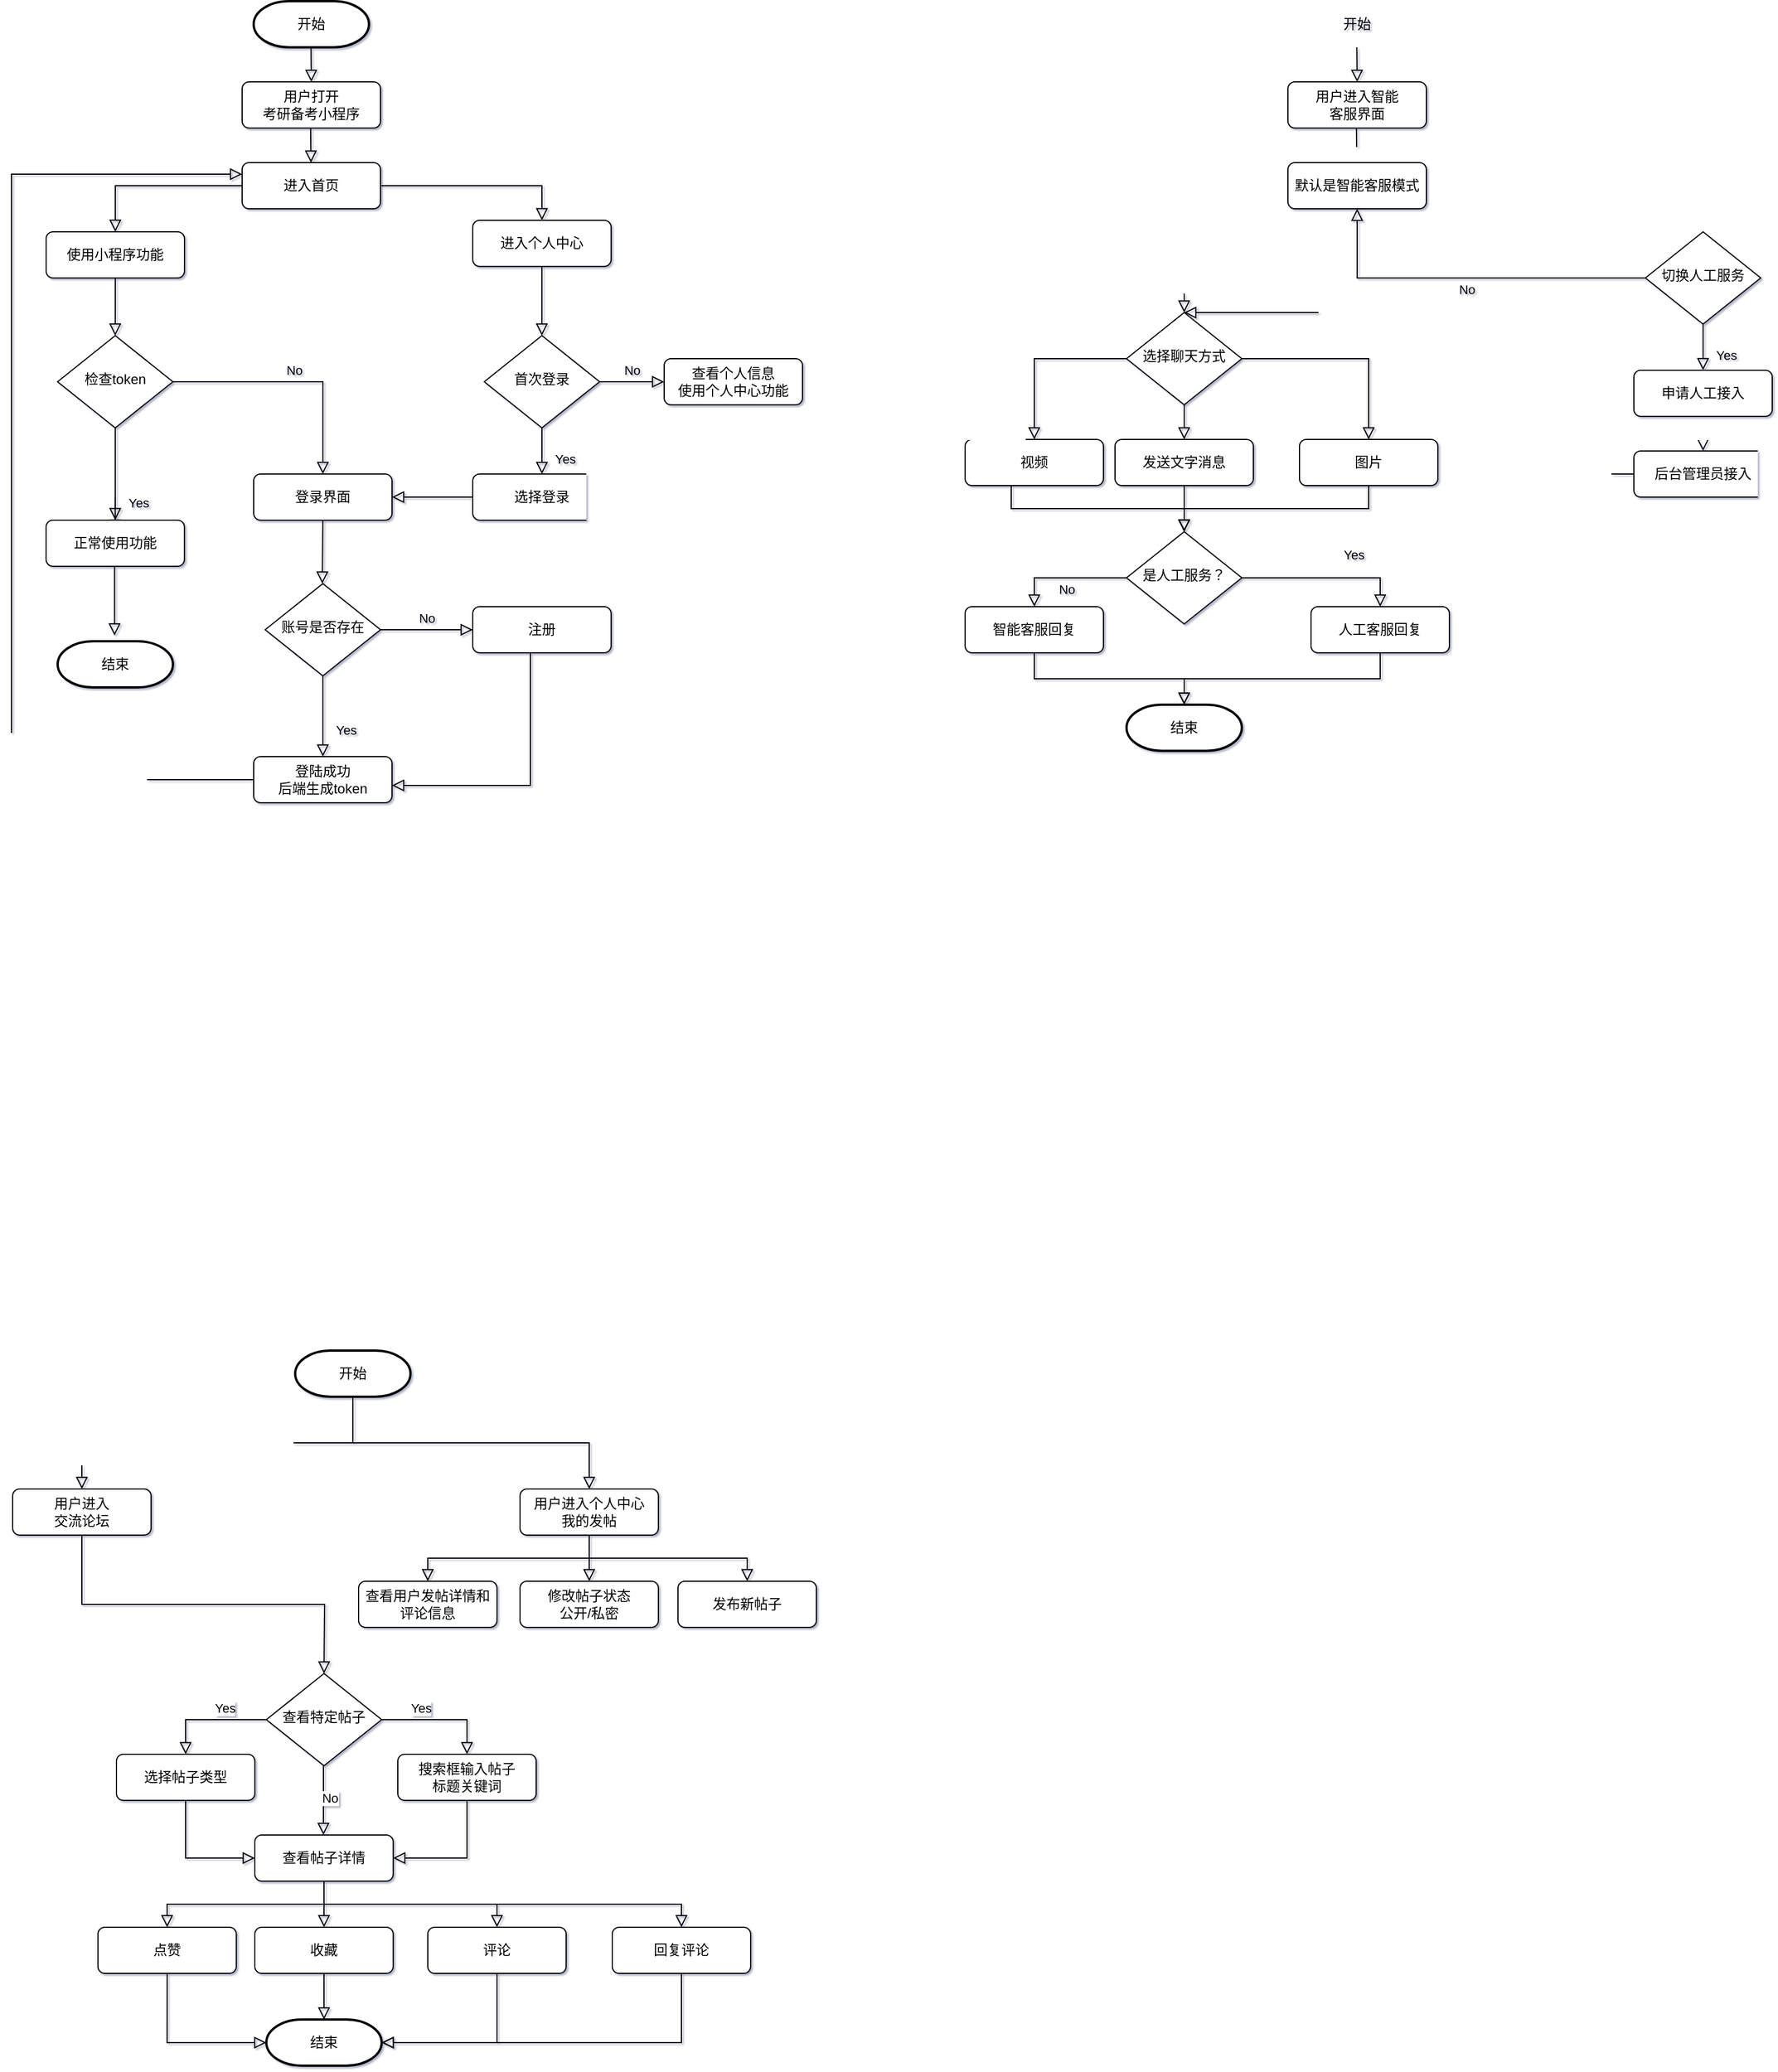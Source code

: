 <mxfile version="26.1.1">
  <diagram id="C5RBs43oDa-KdzZeNtuy" name="Page-1">
    <mxGraphModel dx="1434" dy="746" grid="1" gridSize="10" guides="1" tooltips="1" connect="1" arrows="1" fold="1" page="1" pageScale="1" pageWidth="827" pageHeight="1169" background="none" math="0" shadow="1">
      <root>
        <mxCell id="WIyWlLk6GJQsqaUBKTNV-0" />
        <mxCell id="WIyWlLk6GJQsqaUBKTNV-1" parent="WIyWlLk6GJQsqaUBKTNV-0" />
        <mxCell id="WIyWlLk6GJQsqaUBKTNV-2" value="" style="rounded=0;html=1;jettySize=auto;orthogonalLoop=1;fontSize=11;endArrow=block;endFill=0;endSize=8;strokeWidth=1;shadow=0;labelBackgroundColor=none;edgeStyle=orthogonalEdgeStyle;exitX=0.5;exitY=1;exitDx=0;exitDy=0;" parent="WIyWlLk6GJQsqaUBKTNV-1" source="4AQw_EIP_2b5Q0-50YWU-6" target="WIyWlLk6GJQsqaUBKTNV-6" edge="1">
          <mxGeometry relative="1" as="geometry">
            <mxPoint x="153.94" y="280" as="sourcePoint" />
            <Array as="points" />
          </mxGeometry>
        </mxCell>
        <mxCell id="WIyWlLk6GJQsqaUBKTNV-3" value="用户打开&lt;div&gt;考研&lt;span style=&quot;background-color: transparent; color: light-dark(rgb(0, 0, 0), rgb(255, 255, 255));&quot;&gt;备考小程序&lt;/span&gt;&lt;/div&gt;" style="rounded=1;whiteSpace=wrap;html=1;fontSize=12;glass=0;strokeWidth=1;shadow=0;" parent="WIyWlLk6GJQsqaUBKTNV-1" vertex="1">
          <mxGeometry x="264" y="100" width="120" height="40" as="geometry" />
        </mxCell>
        <mxCell id="WIyWlLk6GJQsqaUBKTNV-4" value="Yes" style="rounded=0;html=1;jettySize=auto;orthogonalLoop=1;fontSize=11;endArrow=block;endFill=0;endSize=8;strokeWidth=1;shadow=0;labelBackgroundColor=none;edgeStyle=orthogonalEdgeStyle;" parent="WIyWlLk6GJQsqaUBKTNV-1" source="4AQw_EIP_2b5Q0-50YWU-15" edge="1">
          <mxGeometry y="20" relative="1" as="geometry">
            <mxPoint as="offset" />
            <mxPoint x="153.94" y="490" as="targetPoint" />
          </mxGeometry>
        </mxCell>
        <mxCell id="WIyWlLk6GJQsqaUBKTNV-5" value="No" style="edgeStyle=orthogonalEdgeStyle;rounded=0;html=1;jettySize=auto;orthogonalLoop=1;fontSize=11;endArrow=block;endFill=0;endSize=8;strokeWidth=1;shadow=0;labelBackgroundColor=none;entryX=0.5;entryY=0;entryDx=0;entryDy=0;" parent="WIyWlLk6GJQsqaUBKTNV-1" source="WIyWlLk6GJQsqaUBKTNV-6" target="WIyWlLk6GJQsqaUBKTNV-7" edge="1">
          <mxGeometry y="10" relative="1" as="geometry">
            <mxPoint as="offset" />
            <mxPoint x="313.94" y="450" as="targetPoint" />
          </mxGeometry>
        </mxCell>
        <mxCell id="WIyWlLk6GJQsqaUBKTNV-6" value="检查token" style="rhombus;whiteSpace=wrap;html=1;shadow=0;fontFamily=Helvetica;fontSize=12;align=center;strokeWidth=1;spacing=6;spacingTop=-4;" parent="WIyWlLk6GJQsqaUBKTNV-1" vertex="1">
          <mxGeometry x="103.94" y="320" width="100" height="80" as="geometry" />
        </mxCell>
        <mxCell id="WIyWlLk6GJQsqaUBKTNV-7" value="登录界面" style="rounded=1;whiteSpace=wrap;html=1;fontSize=12;glass=0;strokeWidth=1;shadow=0;" parent="WIyWlLk6GJQsqaUBKTNV-1" vertex="1">
          <mxGeometry x="274" y="440" width="120" height="40" as="geometry" />
        </mxCell>
        <mxCell id="WIyWlLk6GJQsqaUBKTNV-8" value="Yes" style="rounded=0;html=1;jettySize=auto;orthogonalLoop=1;fontSize=11;endArrow=block;endFill=0;endSize=8;strokeWidth=1;shadow=0;labelBackgroundColor=none;edgeStyle=orthogonalEdgeStyle;" parent="WIyWlLk6GJQsqaUBKTNV-1" source="WIyWlLk6GJQsqaUBKTNV-10" target="WIyWlLk6GJQsqaUBKTNV-11" edge="1">
          <mxGeometry x="0.333" y="20" relative="1" as="geometry">
            <mxPoint as="offset" />
          </mxGeometry>
        </mxCell>
        <mxCell id="WIyWlLk6GJQsqaUBKTNV-9" value="No" style="edgeStyle=orthogonalEdgeStyle;rounded=0;html=1;jettySize=auto;orthogonalLoop=1;fontSize=11;endArrow=block;endFill=0;endSize=8;strokeWidth=1;shadow=0;labelBackgroundColor=none;entryX=0;entryY=0.5;entryDx=0;entryDy=0;" parent="WIyWlLk6GJQsqaUBKTNV-1" source="WIyWlLk6GJQsqaUBKTNV-10" target="WIyWlLk6GJQsqaUBKTNV-12" edge="1">
          <mxGeometry y="10" relative="1" as="geometry">
            <mxPoint as="offset" />
            <mxPoint x="533.94" y="725" as="targetPoint" />
          </mxGeometry>
        </mxCell>
        <mxCell id="WIyWlLk6GJQsqaUBKTNV-10" value="首次登录" style="rhombus;whiteSpace=wrap;html=1;shadow=0;fontFamily=Helvetica;fontSize=12;align=center;strokeWidth=1;spacing=6;spacingTop=-4;" parent="WIyWlLk6GJQsqaUBKTNV-1" vertex="1">
          <mxGeometry x="474" y="320" width="100" height="80" as="geometry" />
        </mxCell>
        <mxCell id="WIyWlLk6GJQsqaUBKTNV-11" value="选择登录" style="rounded=1;whiteSpace=wrap;html=1;fontSize=12;glass=0;strokeWidth=1;shadow=0;" parent="WIyWlLk6GJQsqaUBKTNV-1" vertex="1">
          <mxGeometry x="464" y="440" width="120" height="40" as="geometry" />
        </mxCell>
        <mxCell id="WIyWlLk6GJQsqaUBKTNV-12" value="查看个人信息&lt;div&gt;使用个人中心功能&lt;/div&gt;" style="rounded=1;whiteSpace=wrap;html=1;fontSize=12;glass=0;strokeWidth=1;shadow=0;" parent="WIyWlLk6GJQsqaUBKTNV-1" vertex="1">
          <mxGeometry x="630" y="340" width="120" height="40" as="geometry" />
        </mxCell>
        <mxCell id="4AQw_EIP_2b5Q0-50YWU-1" value="进入首页" style="rounded=1;whiteSpace=wrap;html=1;fontSize=12;glass=0;strokeWidth=1;shadow=0;" vertex="1" parent="WIyWlLk6GJQsqaUBKTNV-1">
          <mxGeometry x="264" y="170" width="120" height="40" as="geometry" />
        </mxCell>
        <mxCell id="4AQw_EIP_2b5Q0-50YWU-2" value="开始" style="strokeWidth=2;html=1;shape=mxgraph.flowchart.terminator;whiteSpace=wrap;" vertex="1" parent="WIyWlLk6GJQsqaUBKTNV-1">
          <mxGeometry x="274" y="30" width="100" height="40" as="geometry" />
        </mxCell>
        <mxCell id="4AQw_EIP_2b5Q0-50YWU-3" value="" style="rounded=0;html=1;jettySize=auto;orthogonalLoop=1;fontSize=11;endArrow=block;endFill=0;endSize=8;strokeWidth=1;shadow=0;labelBackgroundColor=none;edgeStyle=orthogonalEdgeStyle;" edge="1" parent="WIyWlLk6GJQsqaUBKTNV-1">
          <mxGeometry relative="1" as="geometry">
            <mxPoint x="323.41" y="140" as="sourcePoint" />
            <mxPoint x="323.7" y="170" as="targetPoint" />
          </mxGeometry>
        </mxCell>
        <mxCell id="4AQw_EIP_2b5Q0-50YWU-4" value="" style="rounded=0;html=1;jettySize=auto;orthogonalLoop=1;fontSize=11;endArrow=block;endFill=0;endSize=8;strokeWidth=1;shadow=0;labelBackgroundColor=none;edgeStyle=orthogonalEdgeStyle;entryX=0.5;entryY=0;entryDx=0;entryDy=0;" edge="1" parent="WIyWlLk6GJQsqaUBKTNV-1" target="WIyWlLk6GJQsqaUBKTNV-3">
          <mxGeometry relative="1" as="geometry">
            <mxPoint x="323.71" y="70" as="sourcePoint" />
            <mxPoint x="324" y="110" as="targetPoint" />
          </mxGeometry>
        </mxCell>
        <mxCell id="4AQw_EIP_2b5Q0-50YWU-6" value="使用&lt;span style=&quot;background-color: transparent; color: light-dark(rgb(0, 0, 0), rgb(255, 255, 255));&quot;&gt;小程序功能&lt;/span&gt;" style="rounded=1;whiteSpace=wrap;html=1;fontSize=12;glass=0;strokeWidth=1;shadow=0;" vertex="1" parent="WIyWlLk6GJQsqaUBKTNV-1">
          <mxGeometry x="94" y="230" width="120" height="40" as="geometry" />
        </mxCell>
        <mxCell id="4AQw_EIP_2b5Q0-50YWU-7" value="进入个人中心" style="rounded=1;whiteSpace=wrap;html=1;fontSize=12;glass=0;strokeWidth=1;shadow=0;" vertex="1" parent="WIyWlLk6GJQsqaUBKTNV-1">
          <mxGeometry x="464" y="220" width="120" height="40" as="geometry" />
        </mxCell>
        <mxCell id="4AQw_EIP_2b5Q0-50YWU-11" value="" style="rounded=0;html=1;jettySize=auto;orthogonalLoop=1;fontSize=11;endArrow=block;endFill=0;endSize=8;strokeWidth=1;shadow=0;labelBackgroundColor=none;edgeStyle=orthogonalEdgeStyle;exitX=0;exitY=0.5;exitDx=0;exitDy=0;" edge="1" parent="WIyWlLk6GJQsqaUBKTNV-1" source="4AQw_EIP_2b5Q0-50YWU-1" target="4AQw_EIP_2b5Q0-50YWU-6">
          <mxGeometry relative="1" as="geometry">
            <mxPoint x="323.5" y="220" as="sourcePoint" />
            <mxPoint x="323.79" y="260" as="targetPoint" />
          </mxGeometry>
        </mxCell>
        <mxCell id="4AQw_EIP_2b5Q0-50YWU-14" value="" style="rounded=0;html=1;jettySize=auto;orthogonalLoop=1;fontSize=11;endArrow=block;endFill=0;endSize=8;strokeWidth=1;shadow=0;labelBackgroundColor=none;edgeStyle=orthogonalEdgeStyle;exitX=1;exitY=0.5;exitDx=0;exitDy=0;entryX=0.5;entryY=0;entryDx=0;entryDy=0;" edge="1" parent="WIyWlLk6GJQsqaUBKTNV-1" source="4AQw_EIP_2b5Q0-50YWU-1" target="4AQw_EIP_2b5Q0-50YWU-7">
          <mxGeometry relative="1" as="geometry">
            <mxPoint x="624" y="230" as="sourcePoint" />
            <mxPoint x="534" y="330" as="targetPoint" />
          </mxGeometry>
        </mxCell>
        <mxCell id="4AQw_EIP_2b5Q0-50YWU-16" value="" style="rounded=0;html=1;jettySize=auto;orthogonalLoop=1;fontSize=11;endArrow=block;endFill=0;endSize=8;strokeWidth=1;shadow=0;labelBackgroundColor=none;edgeStyle=orthogonalEdgeStyle;exitX=0.5;exitY=1;exitDx=0;exitDy=0;" edge="1" parent="WIyWlLk6GJQsqaUBKTNV-1">
          <mxGeometry relative="1" as="geometry">
            <mxPoint x="523.94" y="260" as="sourcePoint" />
            <mxPoint x="523.94" y="320" as="targetPoint" />
          </mxGeometry>
        </mxCell>
        <mxCell id="4AQw_EIP_2b5Q0-50YWU-17" value="" style="rounded=0;html=1;jettySize=auto;orthogonalLoop=1;fontSize=11;endArrow=block;endFill=0;endSize=8;strokeWidth=1;shadow=0;labelBackgroundColor=none;edgeStyle=orthogonalEdgeStyle;" edge="1" parent="WIyWlLk6GJQsqaUBKTNV-1" source="WIyWlLk6GJQsqaUBKTNV-6" target="4AQw_EIP_2b5Q0-50YWU-15">
          <mxGeometry y="20" relative="1" as="geometry">
            <mxPoint as="offset" />
            <mxPoint x="153.94" y="420" as="sourcePoint" />
            <mxPoint x="153.94" y="490" as="targetPoint" />
          </mxGeometry>
        </mxCell>
        <mxCell id="4AQw_EIP_2b5Q0-50YWU-15" value="正常使用功能" style="rounded=1;whiteSpace=wrap;html=1;fontSize=12;glass=0;strokeWidth=1;shadow=0;" vertex="1" parent="WIyWlLk6GJQsqaUBKTNV-1">
          <mxGeometry x="93.94" y="480" width="120" height="40" as="geometry" />
        </mxCell>
        <mxCell id="4AQw_EIP_2b5Q0-50YWU-18" value="" style="rounded=0;html=1;jettySize=auto;orthogonalLoop=1;fontSize=11;endArrow=block;endFill=0;endSize=8;strokeWidth=1;shadow=0;labelBackgroundColor=none;edgeStyle=orthogonalEdgeStyle;exitX=0;exitY=0.5;exitDx=0;exitDy=0;" edge="1" parent="WIyWlLk6GJQsqaUBKTNV-1" source="WIyWlLk6GJQsqaUBKTNV-11" target="WIyWlLk6GJQsqaUBKTNV-7">
          <mxGeometry relative="1" as="geometry">
            <mxPoint x="463.44" y="530" as="sourcePoint" />
            <mxPoint x="603.94" y="560" as="targetPoint" />
            <Array as="points">
              <mxPoint x="414" y="460" />
              <mxPoint x="414" y="460" />
            </Array>
          </mxGeometry>
        </mxCell>
        <mxCell id="4AQw_EIP_2b5Q0-50YWU-19" value="Yes" style="rounded=0;html=1;jettySize=auto;orthogonalLoop=1;fontSize=11;endArrow=block;endFill=0;endSize=8;strokeWidth=1;shadow=0;labelBackgroundColor=none;edgeStyle=orthogonalEdgeStyle;" edge="1" parent="WIyWlLk6GJQsqaUBKTNV-1" source="4AQw_EIP_2b5Q0-50YWU-21" target="4AQw_EIP_2b5Q0-50YWU-22">
          <mxGeometry x="0.333" y="20" relative="1" as="geometry">
            <mxPoint as="offset" />
          </mxGeometry>
        </mxCell>
        <mxCell id="4AQw_EIP_2b5Q0-50YWU-20" value="No" style="edgeStyle=orthogonalEdgeStyle;rounded=0;html=1;jettySize=auto;orthogonalLoop=1;fontSize=11;endArrow=block;endFill=0;endSize=8;strokeWidth=1;shadow=0;labelBackgroundColor=none;entryX=0;entryY=0.5;entryDx=0;entryDy=0;" edge="1" parent="WIyWlLk6GJQsqaUBKTNV-1" source="4AQw_EIP_2b5Q0-50YWU-21" target="4AQw_EIP_2b5Q0-50YWU-23">
          <mxGeometry y="10" relative="1" as="geometry">
            <mxPoint as="offset" />
            <mxPoint x="404" y="920" as="targetPoint" />
          </mxGeometry>
        </mxCell>
        <mxCell id="4AQw_EIP_2b5Q0-50YWU-21" value="账号是否存在" style="rhombus;whiteSpace=wrap;html=1;shadow=0;fontFamily=Helvetica;fontSize=12;align=center;strokeWidth=1;spacing=6;spacingTop=-4;" vertex="1" parent="WIyWlLk6GJQsqaUBKTNV-1">
          <mxGeometry x="284" y="535" width="100" height="80" as="geometry" />
        </mxCell>
        <mxCell id="4AQw_EIP_2b5Q0-50YWU-22" value="登陆成功&lt;div&gt;后端生成token&lt;/div&gt;" style="rounded=1;whiteSpace=wrap;html=1;fontSize=12;glass=0;strokeWidth=1;shadow=0;" vertex="1" parent="WIyWlLk6GJQsqaUBKTNV-1">
          <mxGeometry x="274" y="685" width="120" height="40" as="geometry" />
        </mxCell>
        <mxCell id="4AQw_EIP_2b5Q0-50YWU-23" value="注册" style="rounded=1;whiteSpace=wrap;html=1;fontSize=12;glass=0;strokeWidth=1;shadow=0;" vertex="1" parent="WIyWlLk6GJQsqaUBKTNV-1">
          <mxGeometry x="464" y="555" width="120" height="40" as="geometry" />
        </mxCell>
        <mxCell id="4AQw_EIP_2b5Q0-50YWU-24" value="" style="rounded=0;html=1;jettySize=auto;orthogonalLoop=1;fontSize=11;endArrow=block;endFill=0;endSize=8;strokeWidth=1;shadow=0;labelBackgroundColor=none;edgeStyle=orthogonalEdgeStyle;exitX=0.5;exitY=1;exitDx=0;exitDy=0;" edge="1" parent="WIyWlLk6GJQsqaUBKTNV-1" source="WIyWlLk6GJQsqaUBKTNV-7">
          <mxGeometry relative="1" as="geometry">
            <mxPoint x="334" y="490" as="sourcePoint" />
            <mxPoint x="333.5" y="535" as="targetPoint" />
          </mxGeometry>
        </mxCell>
        <mxCell id="4AQw_EIP_2b5Q0-50YWU-25" value="" style="rounded=0;html=1;jettySize=auto;orthogonalLoop=1;fontSize=11;endArrow=block;endFill=0;endSize=8;strokeWidth=1;shadow=0;labelBackgroundColor=none;edgeStyle=orthogonalEdgeStyle;exitX=0;exitY=0.5;exitDx=0;exitDy=0;entryX=0;entryY=0.25;entryDx=0;entryDy=0;" edge="1" parent="WIyWlLk6GJQsqaUBKTNV-1" source="4AQw_EIP_2b5Q0-50YWU-22" target="4AQw_EIP_2b5Q0-50YWU-1">
          <mxGeometry relative="1" as="geometry">
            <mxPoint x="323.5" y="685" as="sourcePoint" />
            <mxPoint x="104" y="360" as="targetPoint" />
            <Array as="points">
              <mxPoint x="64" y="705" />
              <mxPoint x="64" y="180" />
            </Array>
          </mxGeometry>
        </mxCell>
        <mxCell id="4AQw_EIP_2b5Q0-50YWU-26" value="结束" style="strokeWidth=2;html=1;shape=mxgraph.flowchart.terminator;whiteSpace=wrap;" vertex="1" parent="WIyWlLk6GJQsqaUBKTNV-1">
          <mxGeometry x="104" y="585" width="100" height="40" as="geometry" />
        </mxCell>
        <mxCell id="4AQw_EIP_2b5Q0-50YWU-27" value="" style="rounded=0;html=1;jettySize=auto;orthogonalLoop=1;fontSize=11;endArrow=block;endFill=0;endSize=8;strokeWidth=1;shadow=0;labelBackgroundColor=none;edgeStyle=orthogonalEdgeStyle;exitX=0.5;exitY=1;exitDx=0;exitDy=0;" edge="1" parent="WIyWlLk6GJQsqaUBKTNV-1">
          <mxGeometry relative="1" as="geometry">
            <mxPoint x="153.35" y="520" as="sourcePoint" />
            <mxPoint x="153.35" y="580" as="targetPoint" />
          </mxGeometry>
        </mxCell>
        <mxCell id="4AQw_EIP_2b5Q0-50YWU-28" value="" style="rounded=0;html=1;jettySize=auto;orthogonalLoop=1;fontSize=11;endArrow=block;endFill=0;endSize=8;strokeWidth=1;shadow=0;labelBackgroundColor=none;edgeStyle=orthogonalEdgeStyle;entryX=1;entryY=0.75;entryDx=0;entryDy=0;exitX=0.5;exitY=1;exitDx=0;exitDy=0;" edge="1" parent="WIyWlLk6GJQsqaUBKTNV-1" source="4AQw_EIP_2b5Q0-50YWU-23">
          <mxGeometry relative="1" as="geometry">
            <mxPoint x="514" y="600" as="sourcePoint" />
            <mxPoint x="394" y="710" as="targetPoint" />
            <Array as="points">
              <mxPoint x="514" y="710" />
            </Array>
          </mxGeometry>
        </mxCell>
        <mxCell id="4AQw_EIP_2b5Q0-50YWU-36" value="用户进入&lt;div&gt;交流论坛&lt;/div&gt;" style="rounded=1;whiteSpace=wrap;html=1;fontSize=12;glass=0;strokeWidth=1;shadow=0;" vertex="1" parent="WIyWlLk6GJQsqaUBKTNV-1">
          <mxGeometry x="65" y="1320" width="120" height="40" as="geometry" />
        </mxCell>
        <mxCell id="4AQw_EIP_2b5Q0-50YWU-46" value="" style="rounded=0;html=1;jettySize=auto;orthogonalLoop=1;fontSize=11;endArrow=block;endFill=0;endSize=8;strokeWidth=1;shadow=0;labelBackgroundColor=none;edgeStyle=orthogonalEdgeStyle;exitX=0.5;exitY=1;exitDx=0;exitDy=0;exitPerimeter=0;entryX=0.5;entryY=0;entryDx=0;entryDy=0;" edge="1" parent="WIyWlLk6GJQsqaUBKTNV-1" source="4AQw_EIP_2b5Q0-50YWU-66" target="4AQw_EIP_2b5Q0-50YWU-90">
          <mxGeometry relative="1" as="geometry">
            <mxPoint x="322.41" y="1350" as="sourcePoint" />
            <mxPoint x="495" y="1350" as="targetPoint" />
            <Array as="points">
              <mxPoint x="565" y="1280" />
            </Array>
          </mxGeometry>
        </mxCell>
        <mxCell id="4AQw_EIP_2b5Q0-50YWU-47" value="" style="rounded=0;html=1;jettySize=auto;orthogonalLoop=1;fontSize=11;endArrow=block;endFill=0;endSize=8;strokeWidth=1;shadow=0;labelBackgroundColor=none;edgeStyle=orthogonalEdgeStyle;entryX=0.5;entryY=0;entryDx=0;entryDy=0;" edge="1" parent="WIyWlLk6GJQsqaUBKTNV-1" target="4AQw_EIP_2b5Q0-50YWU-36">
          <mxGeometry relative="1" as="geometry">
            <mxPoint x="360" y="1240" as="sourcePoint" />
            <mxPoint x="323" y="1320" as="targetPoint" />
            <Array as="points">
              <mxPoint x="360" y="1280" />
              <mxPoint x="125" y="1280" />
            </Array>
          </mxGeometry>
        </mxCell>
        <mxCell id="4AQw_EIP_2b5Q0-50YWU-48" value="选择帖子类型" style="rounded=1;whiteSpace=wrap;html=1;fontSize=12;glass=0;strokeWidth=1;shadow=0;" vertex="1" parent="WIyWlLk6GJQsqaUBKTNV-1">
          <mxGeometry x="155" y="1550" width="120" height="40" as="geometry" />
        </mxCell>
        <mxCell id="4AQw_EIP_2b5Q0-50YWU-49" value="搜索框输入帖子&lt;div&gt;标题关键词&lt;/div&gt;" style="rounded=1;whiteSpace=wrap;html=1;fontSize=12;glass=0;strokeWidth=1;shadow=0;" vertex="1" parent="WIyWlLk6GJQsqaUBKTNV-1">
          <mxGeometry x="399" y="1550" width="120" height="40" as="geometry" />
        </mxCell>
        <mxCell id="4AQw_EIP_2b5Q0-50YWU-51" value="" style="rounded=0;html=1;jettySize=auto;orthogonalLoop=1;fontSize=11;endArrow=block;endFill=0;endSize=8;strokeWidth=1;shadow=0;labelBackgroundColor=none;edgeStyle=orthogonalEdgeStyle;entryX=0.5;entryY=0;entryDx=0;entryDy=0;exitX=1;exitY=0.5;exitDx=0;exitDy=0;" edge="1" parent="WIyWlLk6GJQsqaUBKTNV-1" source="4AQw_EIP_2b5Q0-50YWU-109" target="4AQw_EIP_2b5Q0-50YWU-49">
          <mxGeometry relative="1" as="geometry">
            <mxPoint x="385" y="1490" as="sourcePoint" />
            <mxPoint x="743" y="1620" as="targetPoint" />
          </mxGeometry>
        </mxCell>
        <mxCell id="4AQw_EIP_2b5Q0-50YWU-113" value="Yes" style="edgeLabel;html=1;align=center;verticalAlign=middle;resizable=0;points=[];" vertex="1" connectable="0" parent="4AQw_EIP_2b5Q0-50YWU-51">
          <mxGeometry x="-0.269" relative="1" as="geometry">
            <mxPoint x="-4" y="-10" as="offset" />
          </mxGeometry>
        </mxCell>
        <mxCell id="4AQw_EIP_2b5Q0-50YWU-60" value="查看帖子详情" style="rounded=1;whiteSpace=wrap;html=1;fontSize=12;glass=0;strokeWidth=1;shadow=0;" vertex="1" parent="WIyWlLk6GJQsqaUBKTNV-1">
          <mxGeometry x="275" y="1620" width="120" height="40" as="geometry" />
        </mxCell>
        <mxCell id="4AQw_EIP_2b5Q0-50YWU-63" value="结束" style="strokeWidth=2;html=1;shape=mxgraph.flowchart.terminator;whiteSpace=wrap;" vertex="1" parent="WIyWlLk6GJQsqaUBKTNV-1">
          <mxGeometry x="285" y="1780" width="100" height="40" as="geometry" />
        </mxCell>
        <mxCell id="4AQw_EIP_2b5Q0-50YWU-66" value="开始" style="strokeWidth=2;html=1;shape=mxgraph.flowchart.terminator;whiteSpace=wrap;" vertex="1" parent="WIyWlLk6GJQsqaUBKTNV-1">
          <mxGeometry x="310" y="1200" width="100" height="40" as="geometry" />
        </mxCell>
        <mxCell id="4AQw_EIP_2b5Q0-50YWU-70" value="评论" style="rounded=1;whiteSpace=wrap;html=1;fontSize=12;glass=0;strokeWidth=1;shadow=0;" vertex="1" parent="WIyWlLk6GJQsqaUBKTNV-1">
          <mxGeometry x="425" y="1700" width="120" height="40" as="geometry" />
        </mxCell>
        <mxCell id="4AQw_EIP_2b5Q0-50YWU-71" value="点赞" style="rounded=1;whiteSpace=wrap;html=1;fontSize=12;glass=0;strokeWidth=1;shadow=0;" vertex="1" parent="WIyWlLk6GJQsqaUBKTNV-1">
          <mxGeometry x="138.94" y="1700" width="120" height="40" as="geometry" />
        </mxCell>
        <mxCell id="4AQw_EIP_2b5Q0-50YWU-72" value="收藏" style="rounded=1;whiteSpace=wrap;html=1;fontSize=12;glass=0;strokeWidth=1;shadow=0;" vertex="1" parent="WIyWlLk6GJQsqaUBKTNV-1">
          <mxGeometry x="275" y="1700" width="120" height="40" as="geometry" />
        </mxCell>
        <mxCell id="4AQw_EIP_2b5Q0-50YWU-83" value="" style="rounded=0;html=1;jettySize=auto;orthogonalLoop=1;fontSize=11;endArrow=block;endFill=0;endSize=8;strokeWidth=1;shadow=0;labelBackgroundColor=none;edgeStyle=orthogonalEdgeStyle;" edge="1" parent="WIyWlLk6GJQsqaUBKTNV-1" target="4AQw_EIP_2b5Q0-50YWU-60">
          <mxGeometry relative="1" as="geometry">
            <mxPoint x="334.5" y="1560" as="sourcePoint" />
            <mxPoint x="334.79" y="1590" as="targetPoint" />
          </mxGeometry>
        </mxCell>
        <mxCell id="4AQw_EIP_2b5Q0-50YWU-114" value="No" style="edgeLabel;html=1;align=center;verticalAlign=middle;resizable=0;points=[];" vertex="1" connectable="0" parent="4AQw_EIP_2b5Q0-50YWU-83">
          <mxGeometry x="-0.067" y="5" relative="1" as="geometry">
            <mxPoint as="offset" />
          </mxGeometry>
        </mxCell>
        <mxCell id="4AQw_EIP_2b5Q0-50YWU-84" value="" style="rounded=0;html=1;jettySize=auto;orthogonalLoop=1;fontSize=11;endArrow=block;endFill=0;endSize=8;strokeWidth=1;shadow=0;labelBackgroundColor=none;edgeStyle=orthogonalEdgeStyle;entryX=0.5;entryY=0;entryDx=0;entryDy=0;exitX=0.5;exitY=1;exitDx=0;exitDy=0;" edge="1" parent="WIyWlLk6GJQsqaUBKTNV-1" source="4AQw_EIP_2b5Q0-50YWU-60" target="4AQw_EIP_2b5Q0-50YWU-71">
          <mxGeometry relative="1" as="geometry">
            <mxPoint x="332.5" y="1730" as="sourcePoint" />
            <mxPoint x="332.79" y="1760" as="targetPoint" />
          </mxGeometry>
        </mxCell>
        <mxCell id="4AQw_EIP_2b5Q0-50YWU-85" value="" style="rounded=0;html=1;jettySize=auto;orthogonalLoop=1;fontSize=11;endArrow=block;endFill=0;endSize=8;strokeWidth=1;shadow=0;labelBackgroundColor=none;edgeStyle=orthogonalEdgeStyle;exitX=0.5;exitY=1;exitDx=0;exitDy=0;" edge="1" parent="WIyWlLk6GJQsqaUBKTNV-1" source="4AQw_EIP_2b5Q0-50YWU-60" target="4AQw_EIP_2b5Q0-50YWU-72">
          <mxGeometry relative="1" as="geometry">
            <mxPoint x="332.5" y="1730" as="sourcePoint" />
            <mxPoint x="332.79" y="1760" as="targetPoint" />
          </mxGeometry>
        </mxCell>
        <mxCell id="4AQw_EIP_2b5Q0-50YWU-86" value="" style="rounded=0;html=1;jettySize=auto;orthogonalLoop=1;fontSize=11;endArrow=block;endFill=0;endSize=8;strokeWidth=1;shadow=0;labelBackgroundColor=none;edgeStyle=orthogonalEdgeStyle;entryX=0.5;entryY=0;entryDx=0;entryDy=0;exitX=0.5;exitY=1;exitDx=0;exitDy=0;" edge="1" parent="WIyWlLk6GJQsqaUBKTNV-1" source="4AQw_EIP_2b5Q0-50YWU-60" target="4AQw_EIP_2b5Q0-50YWU-70">
          <mxGeometry relative="1" as="geometry">
            <mxPoint x="332.5" y="1730" as="sourcePoint" />
            <mxPoint x="332.79" y="1760" as="targetPoint" />
          </mxGeometry>
        </mxCell>
        <mxCell id="4AQw_EIP_2b5Q0-50YWU-87" value="" style="rounded=0;html=1;jettySize=auto;orthogonalLoop=1;fontSize=11;endArrow=block;endFill=0;endSize=8;strokeWidth=1;shadow=0;labelBackgroundColor=none;edgeStyle=orthogonalEdgeStyle;exitX=0.5;exitY=1;exitDx=0;exitDy=0;" edge="1" parent="WIyWlLk6GJQsqaUBKTNV-1" source="4AQw_EIP_2b5Q0-50YWU-72" target="4AQw_EIP_2b5Q0-50YWU-63">
          <mxGeometry relative="1" as="geometry">
            <mxPoint x="335.5" y="1810" as="sourcePoint" />
            <mxPoint x="335.79" y="1840" as="targetPoint" />
          </mxGeometry>
        </mxCell>
        <mxCell id="4AQw_EIP_2b5Q0-50YWU-88" value="" style="rounded=0;html=1;jettySize=auto;orthogonalLoop=1;fontSize=11;endArrow=block;endFill=0;endSize=8;strokeWidth=1;shadow=0;labelBackgroundColor=none;edgeStyle=orthogonalEdgeStyle;entryX=1;entryY=0.5;entryDx=0;entryDy=0;entryPerimeter=0;exitX=0.5;exitY=1;exitDx=0;exitDy=0;" edge="1" parent="WIyWlLk6GJQsqaUBKTNV-1" source="4AQw_EIP_2b5Q0-50YWU-70" target="4AQw_EIP_2b5Q0-50YWU-63">
          <mxGeometry relative="1" as="geometry">
            <mxPoint x="442.71" y="1400" as="sourcePoint" />
            <mxPoint x="443" y="1430" as="targetPoint" />
          </mxGeometry>
        </mxCell>
        <mxCell id="4AQw_EIP_2b5Q0-50YWU-89" value="" style="rounded=0;html=1;jettySize=auto;orthogonalLoop=1;fontSize=11;endArrow=block;endFill=0;endSize=8;strokeWidth=1;shadow=0;labelBackgroundColor=none;edgeStyle=orthogonalEdgeStyle;entryX=0;entryY=0.5;entryDx=0;entryDy=0;entryPerimeter=0;exitX=0.5;exitY=1;exitDx=0;exitDy=0;" edge="1" parent="WIyWlLk6GJQsqaUBKTNV-1" source="4AQw_EIP_2b5Q0-50YWU-71" target="4AQw_EIP_2b5Q0-50YWU-63">
          <mxGeometry relative="1" as="geometry">
            <mxPoint x="154.5" y="1810" as="sourcePoint" />
            <mxPoint x="154.79" y="1840" as="targetPoint" />
            <Array as="points">
              <mxPoint x="199" y="1800" />
            </Array>
          </mxGeometry>
        </mxCell>
        <mxCell id="4AQw_EIP_2b5Q0-50YWU-90" value="用户进入&lt;span style=&quot;background-color: transparent; color: light-dark(rgb(0, 0, 0), rgb(255, 255, 255));&quot;&gt;个人中心&lt;/span&gt;&lt;div&gt;&lt;span style=&quot;background-color: transparent; color: light-dark(rgb(0, 0, 0), rgb(255, 255, 255));&quot;&gt;我的发帖&lt;/span&gt;&lt;/div&gt;" style="rounded=1;whiteSpace=wrap;html=1;fontSize=12;glass=0;strokeWidth=1;shadow=0;" vertex="1" parent="WIyWlLk6GJQsqaUBKTNV-1">
          <mxGeometry x="505" y="1320" width="120" height="40" as="geometry" />
        </mxCell>
        <mxCell id="4AQw_EIP_2b5Q0-50YWU-91" value="修改帖子状态&lt;div&gt;公开/私密&lt;/div&gt;" style="rounded=1;whiteSpace=wrap;html=1;fontSize=12;glass=0;strokeWidth=1;shadow=0;" vertex="1" parent="WIyWlLk6GJQsqaUBKTNV-1">
          <mxGeometry x="505" y="1400" width="120" height="40" as="geometry" />
        </mxCell>
        <mxCell id="4AQw_EIP_2b5Q0-50YWU-92" value="查看用户发帖详情和评论信息" style="rounded=1;whiteSpace=wrap;html=1;fontSize=12;glass=0;strokeWidth=1;shadow=0;" vertex="1" parent="WIyWlLk6GJQsqaUBKTNV-1">
          <mxGeometry x="365" y="1400" width="120" height="40" as="geometry" />
        </mxCell>
        <mxCell id="4AQw_EIP_2b5Q0-50YWU-94" value="" style="rounded=0;html=1;jettySize=auto;orthogonalLoop=1;fontSize=11;endArrow=block;endFill=0;endSize=8;strokeWidth=1;shadow=0;labelBackgroundColor=none;edgeStyle=orthogonalEdgeStyle;exitX=0.5;exitY=1;exitDx=0;exitDy=0;" edge="1" parent="WIyWlLk6GJQsqaUBKTNV-1" source="4AQw_EIP_2b5Q0-50YWU-90" target="4AQw_EIP_2b5Q0-50YWU-92">
          <mxGeometry relative="1" as="geometry">
            <mxPoint x="662.5" y="1435" as="sourcePoint" />
            <mxPoint x="662.79" y="1475" as="targetPoint" />
          </mxGeometry>
        </mxCell>
        <mxCell id="4AQw_EIP_2b5Q0-50YWU-95" value="" style="rounded=0;html=1;jettySize=auto;orthogonalLoop=1;fontSize=11;endArrow=block;endFill=0;endSize=8;strokeWidth=1;shadow=0;labelBackgroundColor=none;edgeStyle=orthogonalEdgeStyle;entryX=0.5;entryY=0;entryDx=0;entryDy=0;exitX=0.5;exitY=1;exitDx=0;exitDy=0;" edge="1" parent="WIyWlLk6GJQsqaUBKTNV-1" source="4AQw_EIP_2b5Q0-50YWU-90" target="4AQw_EIP_2b5Q0-50YWU-93">
          <mxGeometry relative="1" as="geometry">
            <mxPoint x="495" y="1380" as="sourcePoint" />
            <mxPoint x="873" y="1545" as="targetPoint" />
            <Array as="points">
              <mxPoint x="565" y="1380" />
              <mxPoint x="702" y="1380" />
            </Array>
          </mxGeometry>
        </mxCell>
        <mxCell id="4AQw_EIP_2b5Q0-50YWU-93" value="发布新帖子" style="rounded=1;whiteSpace=wrap;html=1;fontSize=12;glass=0;strokeWidth=1;shadow=0;" vertex="1" parent="WIyWlLk6GJQsqaUBKTNV-1">
          <mxGeometry x="642" y="1400" width="120" height="40" as="geometry" />
        </mxCell>
        <mxCell id="4AQw_EIP_2b5Q0-50YWU-105" value="" style="rounded=0;html=1;jettySize=auto;orthogonalLoop=1;fontSize=11;endArrow=block;endFill=0;endSize=8;strokeWidth=1;shadow=0;labelBackgroundColor=none;edgeStyle=orthogonalEdgeStyle;entryX=0.5;entryY=0;entryDx=0;entryDy=0;exitX=0.5;exitY=1;exitDx=0;exitDy=0;" edge="1" parent="WIyWlLk6GJQsqaUBKTNV-1" source="4AQw_EIP_2b5Q0-50YWU-90" target="4AQw_EIP_2b5Q0-50YWU-91">
          <mxGeometry relative="1" as="geometry">
            <mxPoint x="565" y="1370" as="sourcePoint" />
            <mxPoint x="565.29" y="1400" as="targetPoint" />
          </mxGeometry>
        </mxCell>
        <mxCell id="4AQw_EIP_2b5Q0-50YWU-109" value="查看特定帖子" style="rhombus;whiteSpace=wrap;html=1;shadow=0;fontFamily=Helvetica;fontSize=12;align=center;strokeWidth=1;spacing=6;spacingTop=-4;" vertex="1" parent="WIyWlLk6GJQsqaUBKTNV-1">
          <mxGeometry x="285" y="1480" width="100" height="80" as="geometry" />
        </mxCell>
        <mxCell id="4AQw_EIP_2b5Q0-50YWU-110" value="" style="rounded=0;html=1;jettySize=auto;orthogonalLoop=1;fontSize=11;endArrow=block;endFill=0;endSize=8;strokeWidth=1;shadow=0;labelBackgroundColor=none;edgeStyle=orthogonalEdgeStyle;entryX=0.5;entryY=0;entryDx=0;entryDy=0;exitX=0;exitY=0.5;exitDx=0;exitDy=0;" edge="1" parent="WIyWlLk6GJQsqaUBKTNV-1" source="4AQw_EIP_2b5Q0-50YWU-109" target="4AQw_EIP_2b5Q0-50YWU-48">
          <mxGeometry relative="1" as="geometry">
            <mxPoint x="135" y="1510" as="sourcePoint" />
            <mxPoint x="219" y="1550" as="targetPoint" />
            <Array as="points">
              <mxPoint x="215" y="1520" />
            </Array>
          </mxGeometry>
        </mxCell>
        <mxCell id="4AQw_EIP_2b5Q0-50YWU-112" value="Yes" style="edgeLabel;html=1;align=center;verticalAlign=middle;resizable=0;points=[];" vertex="1" connectable="0" parent="4AQw_EIP_2b5Q0-50YWU-110">
          <mxGeometry x="-0.22" y="2" relative="1" as="geometry">
            <mxPoint x="3" y="-12" as="offset" />
          </mxGeometry>
        </mxCell>
        <mxCell id="4AQw_EIP_2b5Q0-50YWU-111" value="" style="rounded=0;html=1;jettySize=auto;orthogonalLoop=1;fontSize=11;endArrow=block;endFill=0;endSize=8;strokeWidth=1;shadow=0;labelBackgroundColor=none;edgeStyle=orthogonalEdgeStyle;exitX=0.5;exitY=1;exitDx=0;exitDy=0;" edge="1" parent="WIyWlLk6GJQsqaUBKTNV-1" source="4AQw_EIP_2b5Q0-50YWU-36">
          <mxGeometry relative="1" as="geometry">
            <mxPoint x="335" y="1500" as="sourcePoint" />
            <mxPoint x="335" y="1480" as="targetPoint" />
          </mxGeometry>
        </mxCell>
        <mxCell id="4AQw_EIP_2b5Q0-50YWU-116" value="" style="rounded=0;html=1;jettySize=auto;orthogonalLoop=1;fontSize=11;endArrow=block;endFill=0;endSize=8;strokeWidth=1;shadow=0;labelBackgroundColor=none;edgeStyle=orthogonalEdgeStyle;entryX=1;entryY=0.5;entryDx=0;entryDy=0;exitX=0.5;exitY=1;exitDx=0;exitDy=0;" edge="1" parent="WIyWlLk6GJQsqaUBKTNV-1" source="4AQw_EIP_2b5Q0-50YWU-49" target="4AQw_EIP_2b5Q0-50YWU-60">
          <mxGeometry relative="1" as="geometry">
            <mxPoint x="415" y="1550" as="sourcePoint" />
            <mxPoint x="499" y="1590" as="targetPoint" />
          </mxGeometry>
        </mxCell>
        <mxCell id="4AQw_EIP_2b5Q0-50YWU-117" value="" style="rounded=0;html=1;jettySize=auto;orthogonalLoop=1;fontSize=11;endArrow=block;endFill=0;endSize=8;strokeWidth=1;shadow=0;labelBackgroundColor=none;edgeStyle=orthogonalEdgeStyle;entryX=0;entryY=0.5;entryDx=0;entryDy=0;exitX=0.5;exitY=1;exitDx=0;exitDy=0;" edge="1" parent="WIyWlLk6GJQsqaUBKTNV-1" source="4AQw_EIP_2b5Q0-50YWU-48" target="4AQw_EIP_2b5Q0-50YWU-60">
          <mxGeometry relative="1" as="geometry">
            <mxPoint x="425" y="1560" as="sourcePoint" />
            <mxPoint x="509" y="1600" as="targetPoint" />
          </mxGeometry>
        </mxCell>
        <mxCell id="4AQw_EIP_2b5Q0-50YWU-118" value="回复评论" style="rounded=1;whiteSpace=wrap;html=1;fontSize=12;glass=0;strokeWidth=1;shadow=0;" vertex="1" parent="WIyWlLk6GJQsqaUBKTNV-1">
          <mxGeometry x="585" y="1700" width="120" height="40" as="geometry" />
        </mxCell>
        <mxCell id="4AQw_EIP_2b5Q0-50YWU-119" value="" style="rounded=0;html=1;jettySize=auto;orthogonalLoop=1;fontSize=11;endArrow=block;endFill=0;endSize=8;strokeWidth=1;shadow=0;labelBackgroundColor=none;edgeStyle=orthogonalEdgeStyle;entryX=0.5;entryY=0;entryDx=0;entryDy=0;" edge="1" parent="WIyWlLk6GJQsqaUBKTNV-1" target="4AQw_EIP_2b5Q0-50YWU-118">
          <mxGeometry relative="1" as="geometry">
            <mxPoint x="335" y="1661" as="sourcePoint" />
            <mxPoint x="492.79" y="1760" as="targetPoint" />
            <Array as="points">
              <mxPoint x="335" y="1680" />
              <mxPoint x="645" y="1680" />
            </Array>
          </mxGeometry>
        </mxCell>
        <mxCell id="4AQw_EIP_2b5Q0-50YWU-120" value="" style="rounded=0;html=1;jettySize=auto;orthogonalLoop=1;fontSize=11;endArrow=block;endFill=0;endSize=8;strokeWidth=1;shadow=0;labelBackgroundColor=none;edgeStyle=orthogonalEdgeStyle;exitX=0.5;exitY=1;exitDx=0;exitDy=0;" edge="1" parent="WIyWlLk6GJQsqaUBKTNV-1" source="4AQw_EIP_2b5Q0-50YWU-118">
          <mxGeometry relative="1" as="geometry">
            <mxPoint x="602.71" y="1400" as="sourcePoint" />
            <mxPoint x="385" y="1800" as="targetPoint" />
            <Array as="points">
              <mxPoint x="645" y="1800" />
            </Array>
          </mxGeometry>
        </mxCell>
        <mxCell id="4AQw_EIP_2b5Q0-50YWU-123" value="" style="rounded=0;html=1;jettySize=auto;orthogonalLoop=1;fontSize=11;endArrow=block;endFill=0;endSize=8;strokeWidth=1;shadow=0;labelBackgroundColor=none;edgeStyle=orthogonalEdgeStyle;exitX=0.5;exitY=1;exitDx=0;exitDy=0;entryX=0.5;entryY=0;entryDx=0;entryDy=0;" edge="1" parent="WIyWlLk6GJQsqaUBKTNV-1" source="4AQw_EIP_2b5Q0-50YWU-138" target="4AQw_EIP_2b5Q0-50YWU-168">
          <mxGeometry relative="1" as="geometry">
            <mxPoint x="1040.94" y="350" as="sourcePoint" />
            <Array as="points" />
            <mxPoint x="1040.9" y="390.032" as="targetPoint" />
          </mxGeometry>
        </mxCell>
        <mxCell id="4AQw_EIP_2b5Q0-50YWU-124" value="用户进入智能&lt;div&gt;客服界面&lt;/div&gt;" style="rounded=1;whiteSpace=wrap;html=1;fontSize=12;glass=0;strokeWidth=1;shadow=0;" vertex="1" parent="WIyWlLk6GJQsqaUBKTNV-1">
          <mxGeometry x="1171" y="100" width="120" height="40" as="geometry" />
        </mxCell>
        <mxCell id="4AQw_EIP_2b5Q0-50YWU-126" value="" style="edgeStyle=orthogonalEdgeStyle;rounded=0;html=1;jettySize=auto;orthogonalLoop=1;fontSize=11;endArrow=block;endFill=0;endSize=8;strokeWidth=1;shadow=0;labelBackgroundColor=none;exitX=1;exitY=0.5;exitDx=0;exitDy=0;" edge="1" parent="WIyWlLk6GJQsqaUBKTNV-1" source="4AQw_EIP_2b5Q0-50YWU-157" target="4AQw_EIP_2b5Q0-50YWU-128">
          <mxGeometry y="10" relative="1" as="geometry">
            <mxPoint as="offset" />
            <mxPoint x="1241" y="410" as="targetPoint" />
            <mxPoint x="1090.94" y="430" as="sourcePoint" />
          </mxGeometry>
        </mxCell>
        <mxCell id="4AQw_EIP_2b5Q0-50YWU-128" value="图片" style="rounded=1;whiteSpace=wrap;html=1;fontSize=12;glass=0;strokeWidth=1;shadow=0;" vertex="1" parent="WIyWlLk6GJQsqaUBKTNV-1">
          <mxGeometry x="1181" y="410" width="120" height="40" as="geometry" />
        </mxCell>
        <mxCell id="4AQw_EIP_2b5Q0-50YWU-129" value="Yes" style="rounded=0;html=1;jettySize=auto;orthogonalLoop=1;fontSize=11;endArrow=block;endFill=0;endSize=8;strokeWidth=1;shadow=0;labelBackgroundColor=none;edgeStyle=orthogonalEdgeStyle;" edge="1" parent="WIyWlLk6GJQsqaUBKTNV-1" source="4AQw_EIP_2b5Q0-50YWU-131" target="4AQw_EIP_2b5Q0-50YWU-132">
          <mxGeometry x="0.333" y="20" relative="1" as="geometry">
            <mxPoint as="offset" />
          </mxGeometry>
        </mxCell>
        <mxCell id="4AQw_EIP_2b5Q0-50YWU-130" value="No" style="edgeStyle=orthogonalEdgeStyle;rounded=0;html=1;jettySize=auto;orthogonalLoop=1;fontSize=11;endArrow=block;endFill=0;endSize=8;strokeWidth=1;shadow=0;labelBackgroundColor=none;entryX=0.5;entryY=1;entryDx=0;entryDy=0;exitX=0;exitY=0.5;exitDx=0;exitDy=0;" edge="1" parent="WIyWlLk6GJQsqaUBKTNV-1" source="4AQw_EIP_2b5Q0-50YWU-131" target="4AQw_EIP_2b5Q0-50YWU-134">
          <mxGeometry y="10" relative="1" as="geometry">
            <mxPoint as="offset" />
            <mxPoint x="1261" y="320" as="targetPoint" />
            <mxPoint x="1411" y="380" as="sourcePoint" />
            <Array as="points">
              <mxPoint x="1231" y="270" />
            </Array>
          </mxGeometry>
        </mxCell>
        <mxCell id="4AQw_EIP_2b5Q0-50YWU-131" value="切换人工服务" style="rhombus;whiteSpace=wrap;html=1;shadow=0;fontFamily=Helvetica;fontSize=12;align=center;strokeWidth=1;spacing=6;spacingTop=-4;" vertex="1" parent="WIyWlLk6GJQsqaUBKTNV-1">
          <mxGeometry x="1481" y="230" width="100" height="80" as="geometry" />
        </mxCell>
        <mxCell id="4AQw_EIP_2b5Q0-50YWU-132" value="申请人工接入" style="rounded=1;whiteSpace=wrap;html=1;fontSize=12;glass=0;strokeWidth=1;shadow=0;" vertex="1" parent="WIyWlLk6GJQsqaUBKTNV-1">
          <mxGeometry x="1471" y="350" width="120" height="40" as="geometry" />
        </mxCell>
        <mxCell id="4AQw_EIP_2b5Q0-50YWU-134" value="默认是智能客服模式" style="rounded=1;whiteSpace=wrap;html=1;fontSize=12;glass=0;strokeWidth=1;shadow=0;" vertex="1" parent="WIyWlLk6GJQsqaUBKTNV-1">
          <mxGeometry x="1171" y="170" width="120" height="40" as="geometry" />
        </mxCell>
        <mxCell id="4AQw_EIP_2b5Q0-50YWU-135" value="开始" style="strokeWidth=2;html=1;shape=mxgraph.flowchart.terminator;whiteSpace=wrap;" vertex="1" parent="WIyWlLk6GJQsqaUBKTNV-1">
          <mxGeometry x="1181" y="30" width="100" height="40" as="geometry" />
        </mxCell>
        <mxCell id="4AQw_EIP_2b5Q0-50YWU-136" value="" style="rounded=0;html=1;jettySize=auto;orthogonalLoop=1;fontSize=11;endArrow=block;endFill=0;endSize=8;strokeWidth=1;shadow=0;labelBackgroundColor=none;edgeStyle=orthogonalEdgeStyle;" edge="1" parent="WIyWlLk6GJQsqaUBKTNV-1">
          <mxGeometry relative="1" as="geometry">
            <mxPoint x="1230.41" y="140" as="sourcePoint" />
            <mxPoint x="1230.7" y="170" as="targetPoint" />
          </mxGeometry>
        </mxCell>
        <mxCell id="4AQw_EIP_2b5Q0-50YWU-137" value="" style="rounded=0;html=1;jettySize=auto;orthogonalLoop=1;fontSize=11;endArrow=block;endFill=0;endSize=8;strokeWidth=1;shadow=0;labelBackgroundColor=none;edgeStyle=orthogonalEdgeStyle;entryX=0.5;entryY=0;entryDx=0;entryDy=0;" edge="1" parent="WIyWlLk6GJQsqaUBKTNV-1" target="4AQw_EIP_2b5Q0-50YWU-124">
          <mxGeometry relative="1" as="geometry">
            <mxPoint x="1230.71" y="70" as="sourcePoint" />
            <mxPoint x="1231" y="110" as="targetPoint" />
          </mxGeometry>
        </mxCell>
        <mxCell id="4AQw_EIP_2b5Q0-50YWU-138" value="发送文字消息" style="rounded=1;whiteSpace=wrap;html=1;fontSize=12;glass=0;strokeWidth=1;shadow=0;" vertex="1" parent="WIyWlLk6GJQsqaUBKTNV-1">
          <mxGeometry x="1021" y="410" width="120" height="40" as="geometry" />
        </mxCell>
        <mxCell id="4AQw_EIP_2b5Q0-50YWU-140" value="" style="rounded=0;html=1;jettySize=auto;orthogonalLoop=1;fontSize=11;endArrow=block;endFill=0;endSize=8;strokeWidth=1;shadow=0;labelBackgroundColor=none;edgeStyle=orthogonalEdgeStyle;exitX=0;exitY=0.5;exitDx=0;exitDy=0;entryX=0.5;entryY=0;entryDx=0;entryDy=0;" edge="1" parent="WIyWlLk6GJQsqaUBKTNV-1" source="4AQw_EIP_2b5Q0-50YWU-134" target="4AQw_EIP_2b5Q0-50YWU-157">
          <mxGeometry relative="1" as="geometry">
            <mxPoint x="1230.5" y="220" as="sourcePoint" />
            <mxPoint x="1031" y="220" as="targetPoint" />
          </mxGeometry>
        </mxCell>
        <mxCell id="4AQw_EIP_2b5Q0-50YWU-141" value="" style="rounded=0;html=1;jettySize=auto;orthogonalLoop=1;fontSize=11;endArrow=block;endFill=0;endSize=8;strokeWidth=1;shadow=0;labelBackgroundColor=none;edgeStyle=orthogonalEdgeStyle;exitX=1;exitY=0.5;exitDx=0;exitDy=0;entryX=0.5;entryY=0;entryDx=0;entryDy=0;" edge="1" parent="WIyWlLk6GJQsqaUBKTNV-1" source="4AQw_EIP_2b5Q0-50YWU-134" target="4AQw_EIP_2b5Q0-50YWU-131">
          <mxGeometry relative="1" as="geometry">
            <mxPoint x="1531" y="230" as="sourcePoint" />
            <mxPoint x="1431" y="220" as="targetPoint" />
          </mxGeometry>
        </mxCell>
        <mxCell id="4AQw_EIP_2b5Q0-50YWU-144" value="智能客服回复" style="rounded=1;whiteSpace=wrap;html=1;fontSize=12;glass=0;strokeWidth=1;shadow=0;" vertex="1" parent="WIyWlLk6GJQsqaUBKTNV-1">
          <mxGeometry x="891" y="555" width="120" height="40" as="geometry" />
        </mxCell>
        <mxCell id="4AQw_EIP_2b5Q0-50YWU-150" value="后台管理员接入" style="rounded=1;whiteSpace=wrap;html=1;fontSize=12;glass=0;strokeWidth=1;shadow=0;" vertex="1" parent="WIyWlLk6GJQsqaUBKTNV-1">
          <mxGeometry x="1471" y="420" width="120" height="40" as="geometry" />
        </mxCell>
        <mxCell id="4AQw_EIP_2b5Q0-50YWU-153" value="结束" style="strokeWidth=2;html=1;shape=mxgraph.flowchart.terminator;whiteSpace=wrap;" vertex="1" parent="WIyWlLk6GJQsqaUBKTNV-1">
          <mxGeometry x="1031" y="640" width="100" height="40" as="geometry" />
        </mxCell>
        <mxCell id="4AQw_EIP_2b5Q0-50YWU-154" value="" style="rounded=0;html=1;jettySize=auto;orthogonalLoop=1;fontSize=11;endArrow=block;endFill=0;endSize=8;strokeWidth=1;shadow=0;labelBackgroundColor=none;edgeStyle=orthogonalEdgeStyle;exitX=0.5;exitY=1;exitDx=0;exitDy=0;entryX=0.5;entryY=0;entryDx=0;entryDy=0;entryPerimeter=0;" edge="1" parent="WIyWlLk6GJQsqaUBKTNV-1" source="4AQw_EIP_2b5Q0-50YWU-144" target="4AQw_EIP_2b5Q0-50YWU-153">
          <mxGeometry relative="1" as="geometry">
            <mxPoint x="931" y="600" as="sourcePoint" />
            <mxPoint x="1040.35" y="650" as="targetPoint" />
          </mxGeometry>
        </mxCell>
        <mxCell id="4AQw_EIP_2b5Q0-50YWU-157" value="选择聊天方式" style="rhombus;whiteSpace=wrap;html=1;shadow=0;fontFamily=Helvetica;fontSize=12;align=center;strokeWidth=1;spacing=6;spacingTop=-4;" vertex="1" parent="WIyWlLk6GJQsqaUBKTNV-1">
          <mxGeometry x="1031" y="300" width="100" height="80" as="geometry" />
        </mxCell>
        <mxCell id="4AQw_EIP_2b5Q0-50YWU-159" value="视频" style="rounded=1;whiteSpace=wrap;html=1;fontSize=12;glass=0;strokeWidth=1;shadow=0;" vertex="1" parent="WIyWlLk6GJQsqaUBKTNV-1">
          <mxGeometry x="891" y="410" width="120" height="40" as="geometry" />
        </mxCell>
        <mxCell id="4AQw_EIP_2b5Q0-50YWU-160" value="" style="rounded=0;html=1;jettySize=auto;orthogonalLoop=1;fontSize=11;endArrow=block;endFill=0;endSize=8;strokeWidth=1;shadow=0;labelBackgroundColor=none;edgeStyle=orthogonalEdgeStyle;exitX=0;exitY=0.5;exitDx=0;exitDy=0;entryX=0.5;entryY=0;entryDx=0;entryDy=0;" edge="1" parent="WIyWlLk6GJQsqaUBKTNV-1" source="4AQw_EIP_2b5Q0-50YWU-157" target="4AQw_EIP_2b5Q0-50YWU-159">
          <mxGeometry relative="1" as="geometry">
            <mxPoint x="1001" y="340" as="sourcePoint" />
            <mxPoint x="931" y="410" as="targetPoint" />
          </mxGeometry>
        </mxCell>
        <mxCell id="4AQw_EIP_2b5Q0-50YWU-161" value="" style="rounded=0;html=1;jettySize=auto;orthogonalLoop=1;fontSize=11;endArrow=block;endFill=0;endSize=8;strokeWidth=1;shadow=0;labelBackgroundColor=none;edgeStyle=orthogonalEdgeStyle;exitX=0.5;exitY=1;exitDx=0;exitDy=0;" edge="1" parent="WIyWlLk6GJQsqaUBKTNV-1" source="4AQw_EIP_2b5Q0-50YWU-157" target="4AQw_EIP_2b5Q0-50YWU-138">
          <mxGeometry relative="1" as="geometry">
            <mxPoint x="1171" y="280" as="sourcePoint" />
            <mxPoint x="1101" y="320" as="targetPoint" />
          </mxGeometry>
        </mxCell>
        <mxCell id="4AQw_EIP_2b5Q0-50YWU-165" value="" style="rounded=0;html=1;jettySize=auto;orthogonalLoop=1;fontSize=11;endArrow=block;endFill=0;endSize=8;strokeWidth=1;shadow=0;labelBackgroundColor=none;edgeStyle=orthogonalEdgeStyle;exitX=0.5;exitY=1;exitDx=0;exitDy=0;" edge="1" parent="WIyWlLk6GJQsqaUBKTNV-1" source="4AQw_EIP_2b5Q0-50YWU-132">
          <mxGeometry relative="1" as="geometry">
            <mxPoint x="1531" y="510" as="sourcePoint" />
            <mxPoint x="1531" y="420" as="targetPoint" />
          </mxGeometry>
        </mxCell>
        <mxCell id="4AQw_EIP_2b5Q0-50YWU-166" value="" style="rounded=0;html=1;jettySize=auto;orthogonalLoop=1;fontSize=11;endArrow=block;endFill=0;endSize=8;strokeWidth=1;shadow=0;labelBackgroundColor=none;edgeStyle=orthogonalEdgeStyle;exitX=0;exitY=0.5;exitDx=0;exitDy=0;entryX=0.5;entryY=0;entryDx=0;entryDy=0;" edge="1" parent="WIyWlLk6GJQsqaUBKTNV-1" source="4AQw_EIP_2b5Q0-50YWU-150" target="4AQw_EIP_2b5Q0-50YWU-157">
          <mxGeometry relative="1" as="geometry">
            <mxPoint x="1481" y="520" as="sourcePoint" />
            <mxPoint x="1481" y="580" as="targetPoint" />
            <Array as="points">
              <mxPoint x="1381" y="440" />
              <mxPoint x="1381" y="300" />
              <mxPoint x="1131" y="300" />
            </Array>
          </mxGeometry>
        </mxCell>
        <mxCell id="4AQw_EIP_2b5Q0-50YWU-167" value="" style="rounded=0;html=1;jettySize=auto;orthogonalLoop=1;fontSize=11;endArrow=block;endFill=0;endSize=8;strokeWidth=1;shadow=0;labelBackgroundColor=none;edgeStyle=orthogonalEdgeStyle;exitX=0.5;exitY=1;exitDx=0;exitDy=0;" edge="1" parent="WIyWlLk6GJQsqaUBKTNV-1" target="4AQw_EIP_2b5Q0-50YWU-168">
          <mxGeometry relative="1" as="geometry">
            <mxPoint x="931" y="450" as="sourcePoint" />
            <mxPoint x="1081" y="480" as="targetPoint" />
            <Array as="points">
              <mxPoint x="931" y="470" />
              <mxPoint x="1081" y="470" />
            </Array>
          </mxGeometry>
        </mxCell>
        <mxCell id="4AQw_EIP_2b5Q0-50YWU-168" value="是人工服务？" style="rhombus;whiteSpace=wrap;html=1;shadow=0;fontFamily=Helvetica;fontSize=12;align=center;strokeWidth=1;spacing=6;spacingTop=-4;" vertex="1" parent="WIyWlLk6GJQsqaUBKTNV-1">
          <mxGeometry x="1031" y="490" width="100" height="80" as="geometry" />
        </mxCell>
        <mxCell id="4AQw_EIP_2b5Q0-50YWU-169" value="人工客服回复" style="rounded=1;whiteSpace=wrap;html=1;fontSize=12;glass=0;strokeWidth=1;shadow=0;" vertex="1" parent="WIyWlLk6GJQsqaUBKTNV-1">
          <mxGeometry x="1191" y="555" width="120" height="40" as="geometry" />
        </mxCell>
        <mxCell id="4AQw_EIP_2b5Q0-50YWU-170" value="" style="rounded=0;html=1;jettySize=auto;orthogonalLoop=1;fontSize=11;endArrow=block;endFill=0;endSize=8;strokeWidth=1;shadow=0;labelBackgroundColor=none;edgeStyle=orthogonalEdgeStyle;exitX=0.5;exitY=1;exitDx=0;exitDy=0;entryX=0.5;entryY=0;entryDx=0;entryDy=0;entryPerimeter=0;" edge="1" parent="WIyWlLk6GJQsqaUBKTNV-1" source="4AQw_EIP_2b5Q0-50YWU-169" target="4AQw_EIP_2b5Q0-50YWU-153">
          <mxGeometry relative="1" as="geometry">
            <mxPoint x="1242" y="600" as="sourcePoint" />
            <mxPoint x="1311" y="645" as="targetPoint" />
          </mxGeometry>
        </mxCell>
        <mxCell id="4AQw_EIP_2b5Q0-50YWU-171" value="" style="rounded=0;html=1;jettySize=auto;orthogonalLoop=1;fontSize=11;endArrow=block;endFill=0;endSize=8;strokeWidth=1;shadow=0;labelBackgroundColor=none;edgeStyle=orthogonalEdgeStyle;exitX=0.5;exitY=1;exitDx=0;exitDy=0;" edge="1" parent="WIyWlLk6GJQsqaUBKTNV-1" target="4AQw_EIP_2b5Q0-50YWU-168">
          <mxGeometry relative="1" as="geometry">
            <mxPoint x="1241" y="450" as="sourcePoint" />
            <mxPoint x="1451" y="560" as="targetPoint" />
            <Array as="points">
              <mxPoint x="1241" y="470" />
              <mxPoint x="1081" y="470" />
            </Array>
          </mxGeometry>
        </mxCell>
        <mxCell id="4AQw_EIP_2b5Q0-50YWU-173" value="No" style="edgeStyle=orthogonalEdgeStyle;rounded=0;html=1;jettySize=auto;orthogonalLoop=1;fontSize=11;endArrow=block;endFill=0;endSize=8;strokeWidth=1;shadow=0;labelBackgroundColor=none;entryX=0.5;entryY=0;entryDx=0;entryDy=0;exitX=0;exitY=0.5;exitDx=0;exitDy=0;" edge="1" parent="WIyWlLk6GJQsqaUBKTNV-1" source="4AQw_EIP_2b5Q0-50YWU-168" target="4AQw_EIP_2b5Q0-50YWU-144">
          <mxGeometry y="10" relative="1" as="geometry">
            <mxPoint as="offset" />
            <mxPoint x="911" y="515" as="sourcePoint" />
            <mxPoint x="931" y="560" as="targetPoint" />
          </mxGeometry>
        </mxCell>
        <mxCell id="4AQw_EIP_2b5Q0-50YWU-174" value="Yes" style="rounded=0;html=1;jettySize=auto;orthogonalLoop=1;fontSize=11;endArrow=block;endFill=0;endSize=8;strokeWidth=1;shadow=0;labelBackgroundColor=none;edgeStyle=orthogonalEdgeStyle;entryX=0.5;entryY=0;entryDx=0;entryDy=0;exitX=1;exitY=0.5;exitDx=0;exitDy=0;" edge="1" parent="WIyWlLk6GJQsqaUBKTNV-1" source="4AQw_EIP_2b5Q0-50YWU-168" target="4AQw_EIP_2b5Q0-50YWU-169">
          <mxGeometry x="0.333" y="20" relative="1" as="geometry">
            <mxPoint as="offset" />
            <mxPoint x="1301" y="510" as="sourcePoint" />
            <mxPoint x="1242" y="560" as="targetPoint" />
          </mxGeometry>
        </mxCell>
      </root>
    </mxGraphModel>
  </diagram>
</mxfile>
